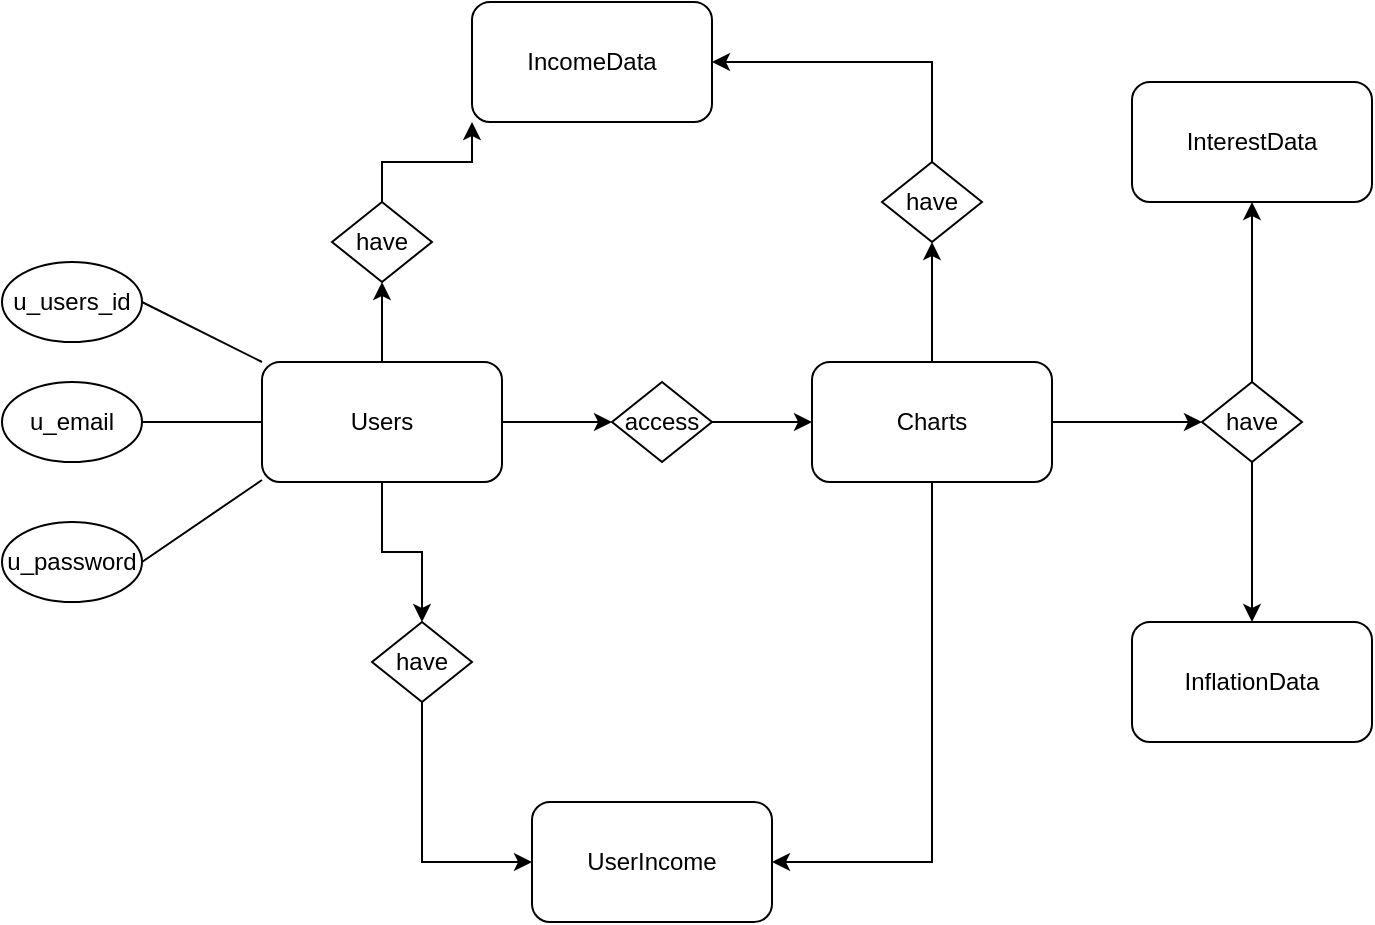 <mxfile version="22.0.4" type="github">
  <diagram name="Page-1" id="ptBrJCZNpnKrMrh5eRFJ">
    <mxGraphModel dx="1434" dy="790" grid="1" gridSize="10" guides="1" tooltips="1" connect="1" arrows="1" fold="1" page="1" pageScale="1" pageWidth="850" pageHeight="1100" math="0" shadow="0">
      <root>
        <mxCell id="0" />
        <mxCell id="1" parent="0" />
        <mxCell id="P4rtW_fDKfjn2RvKO4Z2-17" style="edgeStyle=orthogonalEdgeStyle;rounded=0;orthogonalLoop=1;jettySize=auto;html=1;exitX=0.5;exitY=1;exitDx=0;exitDy=0;entryX=0.5;entryY=0;entryDx=0;entryDy=0;" edge="1" parent="1" source="P4rtW_fDKfjn2RvKO4Z2-1" target="P4rtW_fDKfjn2RvKO4Z2-9">
          <mxGeometry relative="1" as="geometry" />
        </mxCell>
        <mxCell id="P4rtW_fDKfjn2RvKO4Z2-21" style="edgeStyle=orthogonalEdgeStyle;rounded=0;orthogonalLoop=1;jettySize=auto;html=1;exitX=1;exitY=0.5;exitDx=0;exitDy=0;entryX=0;entryY=0.5;entryDx=0;entryDy=0;" edge="1" parent="1" source="P4rtW_fDKfjn2RvKO4Z2-1" target="P4rtW_fDKfjn2RvKO4Z2-19">
          <mxGeometry relative="1" as="geometry" />
        </mxCell>
        <mxCell id="P4rtW_fDKfjn2RvKO4Z2-37" style="edgeStyle=orthogonalEdgeStyle;rounded=0;orthogonalLoop=1;jettySize=auto;html=1;exitX=0.5;exitY=0;exitDx=0;exitDy=0;entryX=0.5;entryY=1;entryDx=0;entryDy=0;" edge="1" parent="1" source="P4rtW_fDKfjn2RvKO4Z2-1" target="P4rtW_fDKfjn2RvKO4Z2-8">
          <mxGeometry relative="1" as="geometry" />
        </mxCell>
        <mxCell id="P4rtW_fDKfjn2RvKO4Z2-1" value="Users" style="rounded=1;whiteSpace=wrap;html=1;" vertex="1" parent="1">
          <mxGeometry x="180" y="310" width="120" height="60" as="geometry" />
        </mxCell>
        <mxCell id="P4rtW_fDKfjn2RvKO4Z2-2" value="InflationData" style="rounded=1;whiteSpace=wrap;html=1;" vertex="1" parent="1">
          <mxGeometry x="615" y="440" width="120" height="60" as="geometry" />
        </mxCell>
        <mxCell id="P4rtW_fDKfjn2RvKO4Z2-3" value="InterestData" style="rounded=1;whiteSpace=wrap;html=1;" vertex="1" parent="1">
          <mxGeometry x="615" y="170" width="120" height="60" as="geometry" />
        </mxCell>
        <mxCell id="P4rtW_fDKfjn2RvKO4Z2-4" value="IncomeData" style="rounded=1;whiteSpace=wrap;html=1;" vertex="1" parent="1">
          <mxGeometry x="285" y="130" width="120" height="60" as="geometry" />
        </mxCell>
        <mxCell id="P4rtW_fDKfjn2RvKO4Z2-5" value="UserIncome" style="rounded=1;whiteSpace=wrap;html=1;" vertex="1" parent="1">
          <mxGeometry x="315" y="530" width="120" height="60" as="geometry" />
        </mxCell>
        <mxCell id="P4rtW_fDKfjn2RvKO4Z2-28" style="edgeStyle=orthogonalEdgeStyle;rounded=0;orthogonalLoop=1;jettySize=auto;html=1;exitX=0.5;exitY=1;exitDx=0;exitDy=0;entryX=1;entryY=0.5;entryDx=0;entryDy=0;" edge="1" parent="1" source="P4rtW_fDKfjn2RvKO4Z2-6" target="P4rtW_fDKfjn2RvKO4Z2-5">
          <mxGeometry relative="1" as="geometry" />
        </mxCell>
        <mxCell id="P4rtW_fDKfjn2RvKO4Z2-30" style="edgeStyle=orthogonalEdgeStyle;rounded=0;orthogonalLoop=1;jettySize=auto;html=1;exitX=1;exitY=0.5;exitDx=0;exitDy=0;entryX=0;entryY=0.5;entryDx=0;entryDy=0;" edge="1" parent="1" source="P4rtW_fDKfjn2RvKO4Z2-6" target="P4rtW_fDKfjn2RvKO4Z2-24">
          <mxGeometry relative="1" as="geometry" />
        </mxCell>
        <mxCell id="P4rtW_fDKfjn2RvKO4Z2-41" style="edgeStyle=orthogonalEdgeStyle;rounded=0;orthogonalLoop=1;jettySize=auto;html=1;exitX=0.5;exitY=0;exitDx=0;exitDy=0;entryX=0.5;entryY=1;entryDx=0;entryDy=0;" edge="1" parent="1" source="P4rtW_fDKfjn2RvKO4Z2-6" target="P4rtW_fDKfjn2RvKO4Z2-23">
          <mxGeometry relative="1" as="geometry" />
        </mxCell>
        <mxCell id="P4rtW_fDKfjn2RvKO4Z2-6" value="Charts" style="rounded=1;whiteSpace=wrap;html=1;" vertex="1" parent="1">
          <mxGeometry x="455" y="310" width="120" height="60" as="geometry" />
        </mxCell>
        <mxCell id="P4rtW_fDKfjn2RvKO4Z2-15" style="edgeStyle=orthogonalEdgeStyle;rounded=0;orthogonalLoop=1;jettySize=auto;html=1;exitX=0.5;exitY=0;exitDx=0;exitDy=0;entryX=0;entryY=1;entryDx=0;entryDy=0;" edge="1" parent="1" source="P4rtW_fDKfjn2RvKO4Z2-8" target="P4rtW_fDKfjn2RvKO4Z2-4">
          <mxGeometry relative="1" as="geometry" />
        </mxCell>
        <mxCell id="P4rtW_fDKfjn2RvKO4Z2-8" value="have" style="rhombus;whiteSpace=wrap;html=1;" vertex="1" parent="1">
          <mxGeometry x="215" y="230" width="50" height="40" as="geometry" />
        </mxCell>
        <mxCell id="P4rtW_fDKfjn2RvKO4Z2-18" style="edgeStyle=orthogonalEdgeStyle;rounded=0;orthogonalLoop=1;jettySize=auto;html=1;exitX=0.5;exitY=1;exitDx=0;exitDy=0;entryX=0;entryY=0.5;entryDx=0;entryDy=0;" edge="1" parent="1" source="P4rtW_fDKfjn2RvKO4Z2-9" target="P4rtW_fDKfjn2RvKO4Z2-5">
          <mxGeometry relative="1" as="geometry" />
        </mxCell>
        <mxCell id="P4rtW_fDKfjn2RvKO4Z2-9" value="have" style="rhombus;whiteSpace=wrap;html=1;" vertex="1" parent="1">
          <mxGeometry x="235" y="440" width="50" height="40" as="geometry" />
        </mxCell>
        <mxCell id="P4rtW_fDKfjn2RvKO4Z2-22" style="edgeStyle=orthogonalEdgeStyle;rounded=0;orthogonalLoop=1;jettySize=auto;html=1;exitX=1;exitY=0.5;exitDx=0;exitDy=0;entryX=0;entryY=0.5;entryDx=0;entryDy=0;" edge="1" parent="1" source="P4rtW_fDKfjn2RvKO4Z2-19" target="P4rtW_fDKfjn2RvKO4Z2-6">
          <mxGeometry relative="1" as="geometry" />
        </mxCell>
        <mxCell id="P4rtW_fDKfjn2RvKO4Z2-19" value="access" style="rhombus;whiteSpace=wrap;html=1;" vertex="1" parent="1">
          <mxGeometry x="355" y="320" width="50" height="40" as="geometry" />
        </mxCell>
        <mxCell id="P4rtW_fDKfjn2RvKO4Z2-27" style="edgeStyle=orthogonalEdgeStyle;rounded=0;orthogonalLoop=1;jettySize=auto;html=1;exitX=0.5;exitY=0;exitDx=0;exitDy=0;entryX=1;entryY=0.5;entryDx=0;entryDy=0;" edge="1" parent="1" source="P4rtW_fDKfjn2RvKO4Z2-23" target="P4rtW_fDKfjn2RvKO4Z2-4">
          <mxGeometry relative="1" as="geometry" />
        </mxCell>
        <mxCell id="P4rtW_fDKfjn2RvKO4Z2-23" value="have" style="rhombus;whiteSpace=wrap;html=1;" vertex="1" parent="1">
          <mxGeometry x="490" y="210" width="50" height="40" as="geometry" />
        </mxCell>
        <mxCell id="P4rtW_fDKfjn2RvKO4Z2-32" style="edgeStyle=orthogonalEdgeStyle;rounded=0;orthogonalLoop=1;jettySize=auto;html=1;exitX=0.5;exitY=1;exitDx=0;exitDy=0;" edge="1" parent="1" source="P4rtW_fDKfjn2RvKO4Z2-24" target="P4rtW_fDKfjn2RvKO4Z2-2">
          <mxGeometry relative="1" as="geometry" />
        </mxCell>
        <mxCell id="P4rtW_fDKfjn2RvKO4Z2-24" value="have" style="rhombus;whiteSpace=wrap;html=1;" vertex="1" parent="1">
          <mxGeometry x="650" y="320" width="50" height="40" as="geometry" />
        </mxCell>
        <mxCell id="P4rtW_fDKfjn2RvKO4Z2-31" style="edgeStyle=orthogonalEdgeStyle;rounded=0;orthogonalLoop=1;jettySize=auto;html=1;exitX=0.5;exitY=0;exitDx=0;exitDy=0;entryX=0.5;entryY=1;entryDx=0;entryDy=0;" edge="1" parent="1" source="P4rtW_fDKfjn2RvKO4Z2-24" target="P4rtW_fDKfjn2RvKO4Z2-3">
          <mxGeometry relative="1" as="geometry" />
        </mxCell>
        <mxCell id="P4rtW_fDKfjn2RvKO4Z2-33" value="u_users_id" style="ellipse;whiteSpace=wrap;html=1;" vertex="1" parent="1">
          <mxGeometry x="50" y="260" width="70" height="40" as="geometry" />
        </mxCell>
        <mxCell id="P4rtW_fDKfjn2RvKO4Z2-34" value="u_email" style="ellipse;whiteSpace=wrap;html=1;" vertex="1" parent="1">
          <mxGeometry x="50" y="320" width="70" height="40" as="geometry" />
        </mxCell>
        <mxCell id="P4rtW_fDKfjn2RvKO4Z2-35" value="u_password" style="ellipse;whiteSpace=wrap;html=1;" vertex="1" parent="1">
          <mxGeometry x="50" y="390" width="70" height="40" as="geometry" />
        </mxCell>
        <mxCell id="P4rtW_fDKfjn2RvKO4Z2-38" value="" style="endArrow=none;html=1;rounded=0;exitX=1;exitY=0.5;exitDx=0;exitDy=0;" edge="1" parent="1" source="P4rtW_fDKfjn2RvKO4Z2-34">
          <mxGeometry width="50" height="50" relative="1" as="geometry">
            <mxPoint x="130" y="390" as="sourcePoint" />
            <mxPoint x="180" y="340" as="targetPoint" />
          </mxGeometry>
        </mxCell>
        <mxCell id="P4rtW_fDKfjn2RvKO4Z2-39" value="" style="endArrow=none;html=1;rounded=0;exitX=1;exitY=0.5;exitDx=0;exitDy=0;" edge="1" parent="1" source="P4rtW_fDKfjn2RvKO4Z2-35">
          <mxGeometry width="50" height="50" relative="1" as="geometry">
            <mxPoint x="120" y="369" as="sourcePoint" />
            <mxPoint x="180" y="369" as="targetPoint" />
          </mxGeometry>
        </mxCell>
        <mxCell id="P4rtW_fDKfjn2RvKO4Z2-40" value="" style="endArrow=none;html=1;rounded=0;exitX=1;exitY=0.5;exitDx=0;exitDy=0;entryX=0;entryY=0;entryDx=0;entryDy=0;" edge="1" parent="1" source="P4rtW_fDKfjn2RvKO4Z2-33" target="P4rtW_fDKfjn2RvKO4Z2-1">
          <mxGeometry width="50" height="50" relative="1" as="geometry">
            <mxPoint x="120" y="309" as="sourcePoint" />
            <mxPoint x="180" y="309" as="targetPoint" />
          </mxGeometry>
        </mxCell>
      </root>
    </mxGraphModel>
  </diagram>
</mxfile>
